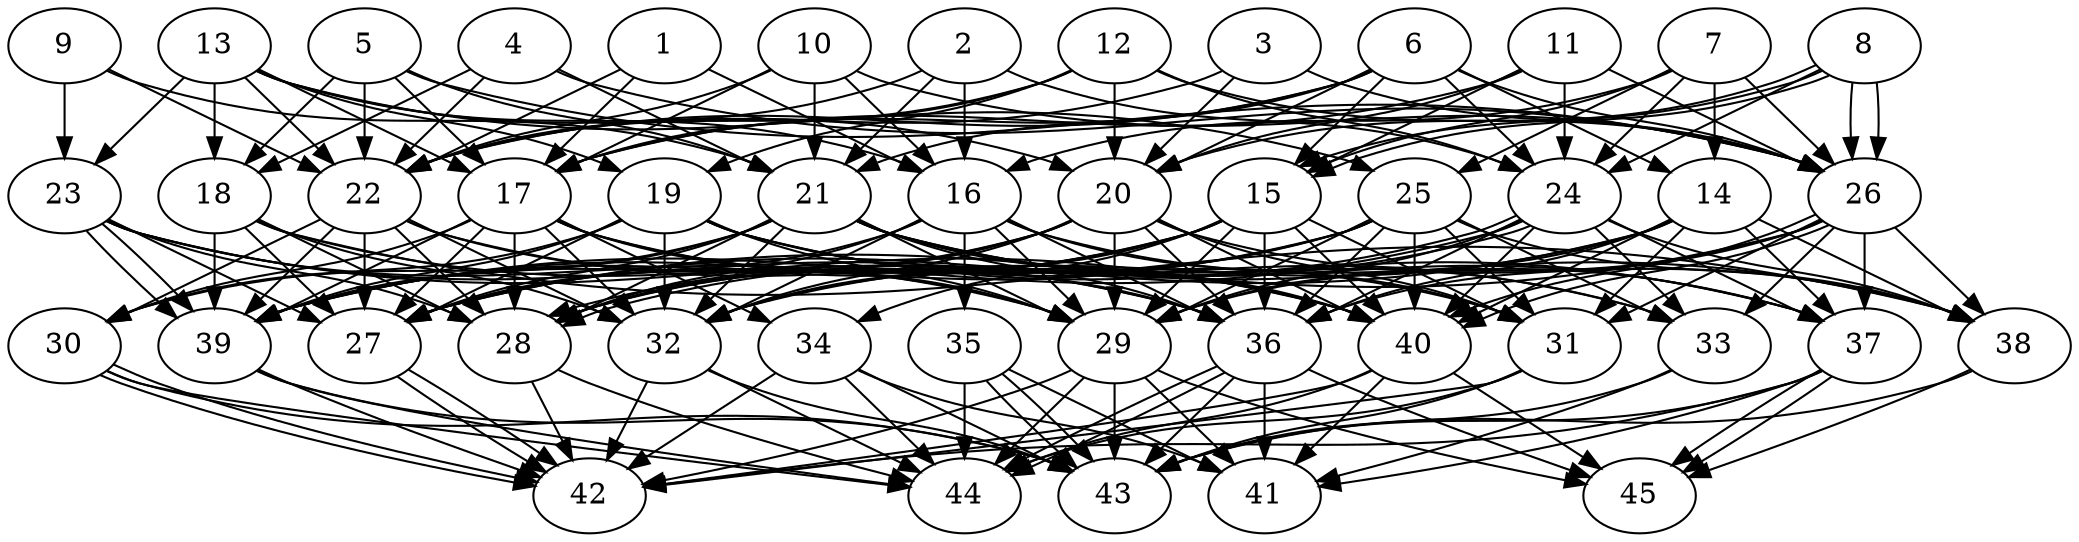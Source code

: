 // DAG automatically generated by daggen at Thu Oct  3 14:07:24 2019
// ./daggen --dot -n 45 --ccr 0.5 --fat 0.7 --regular 0.9 --density 0.9 --mindata 5242880 --maxdata 52428800 
digraph G {
  1 [size="96585728", alpha="0.08", expect_size="48292864"] 
  1 -> 16 [size ="48292864"]
  1 -> 17 [size ="48292864"]
  1 -> 22 [size ="48292864"]
  2 [size="33550336", alpha="0.18", expect_size="16775168"] 
  2 -> 16 [size ="16775168"]
  2 -> 21 [size ="16775168"]
  2 -> 22 [size ="16775168"]
  2 -> 24 [size ="16775168"]
  3 [size="32919552", alpha="0.18", expect_size="16459776"] 
  3 -> 20 [size ="16459776"]
  3 -> 22 [size ="16459776"]
  3 -> 26 [size ="16459776"]
  4 [size="69232640", alpha="0.04", expect_size="34616320"] 
  4 -> 18 [size ="34616320"]
  4 -> 21 [size ="34616320"]
  4 -> 22 [size ="34616320"]
  4 -> 26 [size ="34616320"]
  5 [size="93671424", alpha="0.10", expect_size="46835712"] 
  5 -> 17 [size ="46835712"]
  5 -> 18 [size ="46835712"]
  5 -> 21 [size ="46835712"]
  5 -> 22 [size ="46835712"]
  5 -> 26 [size ="46835712"]
  6 [size="97255424", alpha="0.02", expect_size="48627712"] 
  6 -> 14 [size ="48627712"]
  6 -> 15 [size ="48627712"]
  6 -> 17 [size ="48627712"]
  6 -> 20 [size ="48627712"]
  6 -> 21 [size ="48627712"]
  6 -> 22 [size ="48627712"]
  6 -> 24 [size ="48627712"]
  6 -> 26 [size ="48627712"]
  7 [size="34662400", alpha="0.14", expect_size="17331200"] 
  7 -> 14 [size ="17331200"]
  7 -> 15 [size ="17331200"]
  7 -> 16 [size ="17331200"]
  7 -> 24 [size ="17331200"]
  7 -> 25 [size ="17331200"]
  7 -> 26 [size ="17331200"]
  8 [size="85194752", alpha="0.05", expect_size="42597376"] 
  8 -> 15 [size ="42597376"]
  8 -> 15 [size ="42597376"]
  8 -> 20 [size ="42597376"]
  8 -> 24 [size ="42597376"]
  8 -> 26 [size ="42597376"]
  8 -> 26 [size ="42597376"]
  9 [size="15554560", alpha="0.18", expect_size="7777280"] 
  9 -> 21 [size ="7777280"]
  9 -> 22 [size ="7777280"]
  9 -> 23 [size ="7777280"]
  10 [size="29724672", alpha="0.12", expect_size="14862336"] 
  10 -> 16 [size ="14862336"]
  10 -> 17 [size ="14862336"]
  10 -> 21 [size ="14862336"]
  10 -> 22 [size ="14862336"]
  10 -> 26 [size ="14862336"]
  11 [size="57974784", alpha="0.03", expect_size="28987392"] 
  11 -> 15 [size ="28987392"]
  11 -> 17 [size ="28987392"]
  11 -> 20 [size ="28987392"]
  11 -> 24 [size ="28987392"]
  11 -> 26 [size ="28987392"]
  12 [size="97527808", alpha="0.11", expect_size="48763904"] 
  12 -> 17 [size ="48763904"]
  12 -> 19 [size ="48763904"]
  12 -> 20 [size ="48763904"]
  12 -> 22 [size ="48763904"]
  12 -> 24 [size ="48763904"]
  12 -> 26 [size ="48763904"]
  13 [size="89524224", alpha="0.10", expect_size="44762112"] 
  13 -> 16 [size ="44762112"]
  13 -> 17 [size ="44762112"]
  13 -> 18 [size ="44762112"]
  13 -> 19 [size ="44762112"]
  13 -> 20 [size ="44762112"]
  13 -> 22 [size ="44762112"]
  13 -> 23 [size ="44762112"]
  13 -> 25 [size ="44762112"]
  14 [size="79091712", alpha="0.09", expect_size="39545856"] 
  14 -> 27 [size ="39545856"]
  14 -> 29 [size ="39545856"]
  14 -> 31 [size ="39545856"]
  14 -> 32 [size ="39545856"]
  14 -> 36 [size ="39545856"]
  14 -> 37 [size ="39545856"]
  14 -> 38 [size ="39545856"]
  14 -> 40 [size ="39545856"]
  15 [size="97687552", alpha="0.18", expect_size="48843776"] 
  15 -> 27 [size ="48843776"]
  15 -> 28 [size ="48843776"]
  15 -> 29 [size ="48843776"]
  15 -> 31 [size ="48843776"]
  15 -> 32 [size ="48843776"]
  15 -> 34 [size ="48843776"]
  15 -> 36 [size ="48843776"]
  15 -> 39 [size ="48843776"]
  15 -> 40 [size ="48843776"]
  16 [size="50417664", alpha="0.05", expect_size="25208832"] 
  16 -> 27 [size ="25208832"]
  16 -> 28 [size ="25208832"]
  16 -> 29 [size ="25208832"]
  16 -> 31 [size ="25208832"]
  16 -> 32 [size ="25208832"]
  16 -> 35 [size ="25208832"]
  16 -> 36 [size ="25208832"]
  16 -> 37 [size ="25208832"]
  17 [size="58363904", alpha="0.20", expect_size="29181952"] 
  17 -> 27 [size ="29181952"]
  17 -> 28 [size ="29181952"]
  17 -> 29 [size ="29181952"]
  17 -> 30 [size ="29181952"]
  17 -> 32 [size ="29181952"]
  17 -> 34 [size ="29181952"]
  17 -> 36 [size ="29181952"]
  17 -> 39 [size ="29181952"]
  17 -> 40 [size ="29181952"]
  18 [size="28018688", alpha="0.12", expect_size="14009344"] 
  18 -> 27 [size ="14009344"]
  18 -> 28 [size ="14009344"]
  18 -> 32 [size ="14009344"]
  18 -> 36 [size ="14009344"]
  18 -> 38 [size ="14009344"]
  18 -> 39 [size ="14009344"]
  19 [size="53315584", alpha="0.03", expect_size="26657792"] 
  19 -> 27 [size ="26657792"]
  19 -> 29 [size ="26657792"]
  19 -> 30 [size ="26657792"]
  19 -> 31 [size ="26657792"]
  19 -> 32 [size ="26657792"]
  19 -> 33 [size ="26657792"]
  19 -> 37 [size ="26657792"]
  19 -> 39 [size ="26657792"]
  20 [size="44716032", alpha="0.01", expect_size="22358016"] 
  20 -> 27 [size ="22358016"]
  20 -> 28 [size ="22358016"]
  20 -> 29 [size ="22358016"]
  20 -> 31 [size ="22358016"]
  20 -> 32 [size ="22358016"]
  20 -> 36 [size ="22358016"]
  20 -> 38 [size ="22358016"]
  20 -> 39 [size ="22358016"]
  20 -> 40 [size ="22358016"]
  21 [size="103213056", alpha="0.18", expect_size="51606528"] 
  21 -> 27 [size ="51606528"]
  21 -> 28 [size ="51606528"]
  21 -> 29 [size ="51606528"]
  21 -> 30 [size ="51606528"]
  21 -> 32 [size ="51606528"]
  21 -> 33 [size ="51606528"]
  21 -> 36 [size ="51606528"]
  21 -> 37 [size ="51606528"]
  21 -> 38 [size ="51606528"]
  21 -> 39 [size ="51606528"]
  21 -> 40 [size ="51606528"]
  22 [size="23193600", alpha="0.19", expect_size="11596800"] 
  22 -> 27 [size ="11596800"]
  22 -> 28 [size ="11596800"]
  22 -> 29 [size ="11596800"]
  22 -> 30 [size ="11596800"]
  22 -> 32 [size ="11596800"]
  22 -> 39 [size ="11596800"]
  22 -> 40 [size ="11596800"]
  23 [size="74627072", alpha="0.06", expect_size="37313536"] 
  23 -> 27 [size ="37313536"]
  23 -> 28 [size ="37313536"]
  23 -> 29 [size ="37313536"]
  23 -> 36 [size ="37313536"]
  23 -> 39 [size ="37313536"]
  23 -> 39 [size ="37313536"]
  23 -> 40 [size ="37313536"]
  24 [size="29401088", alpha="0.04", expect_size="14700544"] 
  24 -> 28 [size ="14700544"]
  24 -> 28 [size ="14700544"]
  24 -> 29 [size ="14700544"]
  24 -> 33 [size ="14700544"]
  24 -> 36 [size ="14700544"]
  24 -> 37 [size ="14700544"]
  24 -> 38 [size ="14700544"]
  24 -> 39 [size ="14700544"]
  24 -> 40 [size ="14700544"]
  25 [size="73725952", alpha="0.01", expect_size="36862976"] 
  25 -> 28 [size ="36862976"]
  25 -> 29 [size ="36862976"]
  25 -> 31 [size ="36862976"]
  25 -> 32 [size ="36862976"]
  25 -> 33 [size ="36862976"]
  25 -> 36 [size ="36862976"]
  25 -> 38 [size ="36862976"]
  25 -> 39 [size ="36862976"]
  25 -> 40 [size ="36862976"]
  26 [size="64622592", alpha="0.15", expect_size="32311296"] 
  26 -> 27 [size ="32311296"]
  26 -> 29 [size ="32311296"]
  26 -> 31 [size ="32311296"]
  26 -> 33 [size ="32311296"]
  26 -> 36 [size ="32311296"]
  26 -> 37 [size ="32311296"]
  26 -> 38 [size ="32311296"]
  26 -> 40 [size ="32311296"]
  26 -> 40 [size ="32311296"]
  27 [size="88408064", alpha="0.15", expect_size="44204032"] 
  27 -> 42 [size ="44204032"]
  27 -> 42 [size ="44204032"]
  28 [size="86364160", alpha="0.11", expect_size="43182080"] 
  28 -> 42 [size ="43182080"]
  28 -> 44 [size ="43182080"]
  29 [size="49192960", alpha="0.07", expect_size="24596480"] 
  29 -> 41 [size ="24596480"]
  29 -> 42 [size ="24596480"]
  29 -> 43 [size ="24596480"]
  29 -> 44 [size ="24596480"]
  29 -> 45 [size ="24596480"]
  30 [size="63272960", alpha="0.08", expect_size="31636480"] 
  30 -> 42 [size ="31636480"]
  30 -> 42 [size ="31636480"]
  30 -> 43 [size ="31636480"]
  30 -> 44 [size ="31636480"]
  31 [size="69455872", alpha="0.19", expect_size="34727936"] 
  31 -> 42 [size ="34727936"]
  31 -> 43 [size ="34727936"]
  31 -> 44 [size ="34727936"]
  32 [size="59465728", alpha="0.08", expect_size="29732864"] 
  32 -> 42 [size ="29732864"]
  32 -> 43 [size ="29732864"]
  32 -> 44 [size ="29732864"]
  33 [size="56369152", alpha="0.14", expect_size="28184576"] 
  33 -> 41 [size ="28184576"]
  33 -> 43 [size ="28184576"]
  34 [size="82601984", alpha="0.15", expect_size="41300992"] 
  34 -> 41 [size ="41300992"]
  34 -> 42 [size ="41300992"]
  34 -> 43 [size ="41300992"]
  34 -> 44 [size ="41300992"]
  35 [size="102537216", alpha="0.14", expect_size="51268608"] 
  35 -> 41 [size ="51268608"]
  35 -> 43 [size ="51268608"]
  35 -> 43 [size ="51268608"]
  35 -> 44 [size ="51268608"]
  36 [size="10618880", alpha="0.02", expect_size="5309440"] 
  36 -> 41 [size ="5309440"]
  36 -> 43 [size ="5309440"]
  36 -> 44 [size ="5309440"]
  36 -> 44 [size ="5309440"]
  36 -> 45 [size ="5309440"]
  37 [size="82362368", alpha="0.19", expect_size="41181184"] 
  37 -> 41 [size ="41181184"]
  37 -> 42 [size ="41181184"]
  37 -> 43 [size ="41181184"]
  37 -> 45 [size ="41181184"]
  37 -> 45 [size ="41181184"]
  38 [size="58824704", alpha="0.01", expect_size="29412352"] 
  38 -> 43 [size ="29412352"]
  38 -> 45 [size ="29412352"]
  39 [size="14718976", alpha="0.11", expect_size="7359488"] 
  39 -> 42 [size ="7359488"]
  39 -> 43 [size ="7359488"]
  39 -> 44 [size ="7359488"]
  40 [size="49485824", alpha="0.09", expect_size="24742912"] 
  40 -> 41 [size ="24742912"]
  40 -> 42 [size ="24742912"]
  40 -> 44 [size ="24742912"]
  40 -> 45 [size ="24742912"]
  41 [size="87992320", alpha="0.06", expect_size="43996160"] 
  42 [size="83357696", alpha="0.06", expect_size="41678848"] 
  43 [size="28250112", alpha="0.00", expect_size="14125056"] 
  44 [size="96083968", alpha="0.18", expect_size="48041984"] 
  45 [size="72351744", alpha="0.09", expect_size="36175872"] 
}
